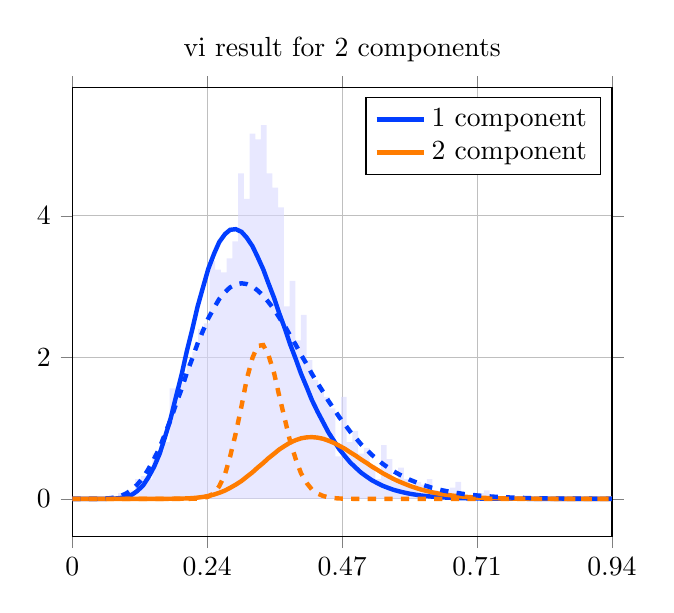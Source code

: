 \begin{tikzpicture}
\begin{axis}[title={vi result for 2 components}, yticklabel style={/pgf/number format/fixed,
            /pgf/number format/precision=3}, grid={major}, yminorgrids={true}, tick align={outside}, xtick={0.0,0.236,0.472,0.708,0.944}, xmin={0.0}, xmax={0.944}, scaled y ticks={false}]
    \addplot[ybar interval, fill={blue!15}, forget plot, opacity={0.6}, draw={none}, bar width={5.0e-6}]
        table[row sep={\\}]
        {
            \\
            0.08  0.08  \\
            0.09  0.08  \\
            0.1  0.12  \\
            0.11  0.28  \\
            0.12  0.32  \\
            0.13  0.28  \\
            0.14  0.64  \\
            0.15  0.68  \\
            0.16  0.8  \\
            0.17  1.56  \\
            0.18  1.56  \\
            0.19  1.64  \\
            0.2  1.92  \\
            0.21  2.08  \\
            0.22  2.4  \\
            0.23  2.48  \\
            0.24  3.36  \\
            0.25  3.24  \\
            0.26  3.2  \\
            0.27  3.4  \\
            0.28  3.64  \\
            0.29  4.6  \\
            0.3  4.24  \\
            0.31  5.16  \\
            0.32  5.08  \\
            0.33  5.28  \\
            0.34  4.6  \\
            0.35  4.4  \\
            0.36  4.12  \\
            0.37  2.72  \\
            0.38  3.08  \\
            0.39  2.24  \\
            0.4  2.6  \\
            0.41  1.96  \\
            0.42  1.68  \\
            0.43  1.56  \\
            0.44  1.44  \\
            0.45  1.28  \\
            0.46  0.6  \\
            0.47  1.44  \\
            0.48  0.8  \\
            0.49  0.96  \\
            0.5  0.64  \\
            0.51  0.72  \\
            0.52  0.48  \\
            0.53  0.28  \\
            0.54  0.76  \\
            0.55  0.56  \\
            0.56  0.24  \\
            0.57  0.44  \\
            0.58  0.28  \\
            0.59  0.16  \\
            0.6  0.24  \\
            0.61  0.2  \\
            0.62  0.28  \\
            0.63  0.12  \\
            0.64  0.08  \\
            0.65  0.12  \\
            0.66  0.16  \\
            0.67  0.24  \\
            0.68  0.04  \\
            0.69  0.04  \\
            0.7  0.0  \\
            0.71  0.08  \\
            0.72  0.12  \\
            0.73  0.04  \\
            0.74  0.0  \\
            0.75  0.04  \\
            0.76  0.0  \\
            0.77  0.0  \\
            0.78  0.0  \\
            0.79  0.0  \\
            0.8  0.0  \\
            0.81  0.0  \\
            0.82  0.0  \\
            0.83  0.0  \\
            0.84  0.0  \\
            0.85  0.0  \\
            0.86  0.0  \\
            0.87  0.0  \\
            0.88  0.0  \\
            0.89  0.0  \\
            0.9  0.0  \\
            0.91  0.0  \\
            0.92  0.0  \\
            0.93  0.0  \\
            0.94  0.04  \\
            0.95  0.0  \\
        }
        ;
    \addplot[style={{ultra thick}}, color={rgb,1:red,0.008;green,0.243;blue,1.0}]
        table[row sep={\\}]
        {
            \\
            0.0  0.0  \\
            0.01  4.391e-12  \\
            0.019  7.758e-9  \\
            0.029  5.253e-7  \\
            0.038  9.357e-6  \\
            0.048  8.018e-5  \\
            0.057  0.0  \\
            0.067  0.002  \\
            0.076  0.005  \\
            0.086  0.014  \\
            0.095  0.031  \\
            0.105  0.062  \\
            0.114  0.113  \\
            0.124  0.192  \\
            0.133  0.303  \\
            0.143  0.452  \\
            0.153  0.642  \\
            0.162  0.871  \\
            0.172  1.137  \\
            0.181  1.432  \\
            0.191  1.749  \\
            0.2  2.076  \\
            0.21  2.401  \\
            0.219  2.713  \\
            0.229  3.001  \\
            0.238  3.254  \\
            0.248  3.465  \\
            0.257  3.629  \\
            0.267  3.741  \\
            0.276  3.802  \\
            0.286  3.811  \\
            0.296  3.773  \\
            0.305  3.692  \\
            0.315  3.572  \\
            0.324  3.421  \\
            0.334  3.243  \\
            0.343  3.047  \\
            0.353  2.838  \\
            0.362  2.621  \\
            0.372  2.402  \\
            0.381  2.185  \\
            0.391  1.973  \\
            0.4  1.77  \\
            0.41  1.578  \\
            0.419  1.398  \\
            0.429  1.231  \\
            0.439  1.078  \\
            0.448  0.939  \\
            0.458  0.814  \\
            0.467  0.702  \\
            0.477  0.602  \\
            0.486  0.515  \\
            0.496  0.438  \\
            0.505  0.371  \\
            0.515  0.313  \\
            0.524  0.263  \\
            0.534  0.22  \\
            0.543  0.184  \\
            0.553  0.153  \\
            0.562  0.127  \\
            0.572  0.105  \\
            0.582  0.086  \\
            0.591  0.071  \\
            0.601  0.058  \\
            0.61  0.047  \\
            0.62  0.038  \\
            0.629  0.031  \\
            0.639  0.025  \\
            0.648  0.02  \\
            0.658  0.016  \\
            0.667  0.013  \\
            0.677  0.011  \\
            0.686  0.008  \\
            0.696  0.007  \\
            0.705  0.005  \\
            0.715  0.004  \\
            0.725  0.003  \\
            0.734  0.003  \\
            0.744  0.002  \\
            0.753  0.002  \\
            0.763  0.001  \\
            0.772  0.001  \\
            0.782  0.001  \\
            0.791  0.001  \\
            0.801  0.0  \\
            0.81  0.0  \\
            0.82  0.0  \\
            0.829  0.0  \\
            0.839  0.0  \\
            0.848  0.0  \\
            0.858  0.0  \\
            0.868  8.51e-5  \\
            0.877  6.575e-5  \\
            0.887  5.074e-5  \\
            0.896  3.91e-5  \\
            0.906  3.009e-5  \\
            0.915  2.313e-5  \\
            0.925  1.776e-5  \\
            0.934  1.362e-5  \\
            0.944  1.043e-5  \\
        }
        ;
    \addlegendentry {1 component}
    \addplot[style={{ultra thick}}, color={rgb,1:red,1.0;green,0.486;blue,0.0}]
        table[row sep={\\}]
        {
            \\
            0.0  0.0  \\
            0.01  5.559e-29  \\
            0.019  3.082e-22  \\
            0.029  2.18e-18  \\
            0.038  1.007e-15  \\
            0.048  1.043e-13  \\
            0.057  4.198e-12  \\
            0.067  8.795e-11  \\
            0.076  1.143e-9  \\
            0.086  1.031e-8  \\
            0.095  6.977e-8  \\
            0.105  3.74e-7  \\
            0.114  1.654e-6  \\
            0.124  6.226e-6  \\
            0.133  2.042e-5  \\
            0.143  5.95e-5  \\
            0.153  0.0  \\
            0.162  0.0  \\
            0.172  0.001  \\
            0.181  0.002  \\
            0.191  0.003  \\
            0.2  0.006  \\
            0.21  0.01  \\
            0.219  0.017  \\
            0.229  0.027  \\
            0.238  0.041  \\
            0.248  0.061  \\
            0.257  0.085  \\
            0.267  0.117  \\
            0.276  0.155  \\
            0.286  0.201  \\
            0.296  0.253  \\
            0.305  0.311  \\
            0.315  0.374  \\
            0.324  0.44  \\
            0.334  0.507  \\
            0.343  0.574  \\
            0.353  0.638  \\
            0.362  0.698  \\
            0.372  0.75  \\
            0.381  0.795  \\
            0.391  0.83  \\
            0.4  0.855  \\
            0.41  0.869  \\
            0.419  0.872  \\
            0.429  0.865  \\
            0.439  0.848  \\
            0.448  0.822  \\
            0.458  0.789  \\
            0.467  0.75  \\
            0.477  0.706  \\
            0.486  0.658  \\
            0.496  0.608  \\
            0.505  0.557  \\
            0.515  0.506  \\
            0.524  0.456  \\
            0.534  0.408  \\
            0.543  0.362  \\
            0.553  0.319  \\
            0.562  0.28  \\
            0.572  0.243  \\
            0.582  0.21  \\
            0.591  0.181  \\
            0.601  0.154  \\
            0.61  0.131  \\
            0.62  0.11  \\
            0.629  0.093  \\
            0.639  0.077  \\
            0.648  0.064  \\
            0.658  0.053  \\
            0.667  0.044  \\
            0.677  0.036  \\
            0.686  0.029  \\
            0.696  0.024  \\
            0.705  0.019  \\
            0.715  0.015  \\
            0.725  0.012  \\
            0.734  0.01  \\
            0.744  0.008  \\
            0.753  0.006  \\
            0.763  0.005  \\
            0.772  0.004  \\
            0.782  0.003  \\
            0.791  0.002  \\
            0.801  0.002  \\
            0.81  0.001  \\
            0.82  0.001  \\
            0.829  0.001  \\
            0.839  0.001  \\
            0.848  0.0  \\
            0.858  0.0  \\
            0.868  0.0  \\
            0.877  0.0  \\
            0.887  0.0  \\
            0.896  0.0  \\
            0.906  9.341e-5  \\
            0.915  7.015e-5  \\
            0.925  5.256e-5  \\
            0.934  3.928e-5  \\
            0.944  2.928e-5  \\
        }
        ;
    \addlegendentry {2 component}
    \addplot[style={{ultra thick, dashed}}, color={rgb,1:red,0.008;green,0.243;blue,1.0}]
        table[row sep={\\}]
        {
            \\
            0.0  0.0  \\
            0.01  8.063e-9  \\
            0.019  1.596e-6  \\
            0.029  3.161e-5  \\
            0.038  0.0  \\
            0.048  0.001  \\
            0.057  0.004  \\
            0.067  0.01  \\
            0.076  0.022  \\
            0.086  0.044  \\
            0.095  0.08  \\
            0.105  0.132  \\
            0.114  0.204  \\
            0.124  0.3  \\
            0.133  0.419  \\
            0.143  0.563  \\
            0.153  0.729  \\
            0.162  0.915  \\
            0.172  1.118  \\
            0.181  1.331  \\
            0.191  1.551  \\
            0.2  1.772  \\
            0.21  1.988  \\
            0.219  2.193  \\
            0.229  2.383  \\
            0.238  2.553  \\
            0.248  2.701  \\
            0.257  2.824  \\
            0.267  2.921  \\
            0.276  2.989  \\
            0.286  3.031  \\
            0.296  3.046  \\
            0.305  3.036  \\
            0.315  3.002  \\
            0.324  2.946  \\
            0.334  2.872  \\
            0.343  2.782  \\
            0.353  2.677  \\
            0.362  2.562  \\
            0.372  2.438  \\
            0.381  2.308  \\
            0.391  2.174  \\
            0.4  2.038  \\
            0.41  1.902  \\
            0.419  1.767  \\
            0.429  1.635  \\
            0.439  1.507  \\
            0.448  1.384  \\
            0.458  1.266  \\
            0.467  1.154  \\
            0.477  1.049  \\
            0.486  0.95  \\
            0.496  0.858  \\
            0.505  0.772  \\
            0.515  0.693  \\
            0.524  0.621  \\
            0.534  0.554  \\
            0.543  0.494  \\
            0.553  0.438  \\
            0.562  0.389  \\
            0.572  0.344  \\
            0.582  0.303  \\
            0.591  0.267  \\
            0.601  0.235  \\
            0.61  0.206  \\
            0.62  0.18  \\
            0.629  0.157  \\
            0.639  0.137  \\
            0.648  0.119  \\
            0.658  0.104  \\
            0.667  0.09  \\
            0.677  0.078  \\
            0.686  0.067  \\
            0.696  0.058  \\
            0.705  0.05  \\
            0.715  0.043  \\
            0.725  0.037  \\
            0.734  0.032  \\
            0.744  0.027  \\
            0.753  0.023  \\
            0.763  0.02  \\
            0.772  0.017  \\
            0.782  0.015  \\
            0.791  0.012  \\
            0.801  0.011  \\
            0.81  0.009  \\
            0.82  0.008  \\
            0.829  0.006  \\
            0.839  0.005  \\
            0.848  0.005  \\
            0.858  0.004  \\
            0.868  0.003  \\
            0.877  0.003  \\
            0.887  0.002  \\
            0.896  0.002  \\
            0.906  0.002  \\
            0.915  0.001  \\
            0.925  0.001  \\
            0.934  0.001  \\
            0.944  0.001  \\
        }
        ;
    \addplot[style={{ultra thick, dashed}}, color={rgb,1:red,1.0;green,0.486;blue,0.0}]
        table[row sep={\\}]
        {
            \\
            0.0  0.0  \\
            0.01  8.381e-100  \\
            0.019  3.954e-74  \\
            0.029  1.417e-59  \\
            0.038  1.422e-49  \\
            0.048  4.572e-42  \\
            0.057  3.884e-36  \\
            0.067  2.69e-31  \\
            0.076  2.972e-27  \\
            0.086  8.087e-24  \\
            0.095  7.283e-21  \\
            0.105  2.681e-18  \\
            0.114  4.717e-16  \\
            0.124  4.463e-14  \\
            0.133  2.49e-12  \\
            0.143  8.81e-11  \\
            0.153  2.097e-9  \\
            0.162  3.524e-8  \\
            0.172  4.349e-7  \\
            0.181  4.077e-6  \\
            0.191  2.986e-5  \\
            0.2  0.0  \\
            0.21  0.001  \\
            0.219  0.003  \\
            0.229  0.011  \\
            0.238  0.032  \\
            0.248  0.081  \\
            0.257  0.178  \\
            0.267  0.345  \\
            0.276  0.597  \\
            0.286  0.93  \\
            0.296  1.312  \\
            0.305  1.687  \\
            0.315  1.989  \\
            0.324  2.161  \\
            0.334  2.173  \\
            0.343  2.033  \\
            0.353  1.775  \\
            0.362  1.453  \\
            0.372  1.118  \\
            0.381  0.811  \\
            0.391  0.557  \\
            0.4  0.362  \\
            0.41  0.224  \\
            0.419  0.132  \\
            0.429  0.074  \\
            0.439  0.04  \\
            0.448  0.021  \\
            0.458  0.01  \\
            0.467  0.005  \\
            0.477  0.002  \\
            0.486  0.001  \\
            0.496  0.0  \\
            0.505  0.0  \\
            0.515  7.214e-5  \\
            0.524  2.815e-5  \\
            0.534  1.067e-5  \\
            0.543  3.93e-6  \\
            0.553  1.408e-6  \\
            0.562  4.915e-7  \\
            0.572  1.672e-7  \\
            0.582  5.55e-8  \\
            0.591  1.798e-8  \\
            0.601  5.695e-9  \\
            0.61  1.763e-9  \\
            0.62  5.342e-10  \\
            0.629  1.585e-10  \\
            0.639  4.605e-11  \\
            0.648  1.312e-11  \\
            0.658  3.668e-12  \\
            0.667  1.006e-12  \\
            0.677  2.71e-13  \\
            0.686  7.174e-14  \\
            0.696  1.866e-14  \\
            0.705  4.775e-15  \\
            0.715  1.202e-15  \\
            0.725  2.979e-16  \\
            0.734  7.267e-17  \\
            0.744  1.747e-17  \\
            0.753  4.138e-18  \\
            0.763  9.662e-19  \\
            0.772  2.225e-19  \\
            0.782  5.055e-20  \\
            0.791  1.133e-20  \\
            0.801  2.508e-21  \\
            0.81  5.481e-22  \\
            0.82  1.183e-22  \\
            0.829  2.524e-23  \\
            0.839  5.32e-24  \\
            0.848  1.109e-24  \\
            0.858  2.284e-25  \\
            0.868  4.655e-26  \\
            0.877  9.386e-27  \\
            0.887  1.873e-27  \\
            0.896  3.698e-28  \\
            0.906  7.229e-29  \\
            0.915  1.399e-29  \\
            0.925  2.683e-30  \\
            0.934  5.095e-31  \\
            0.944  9.587e-32  \\
        }
        ;
\end{axis}
\end{tikzpicture}
